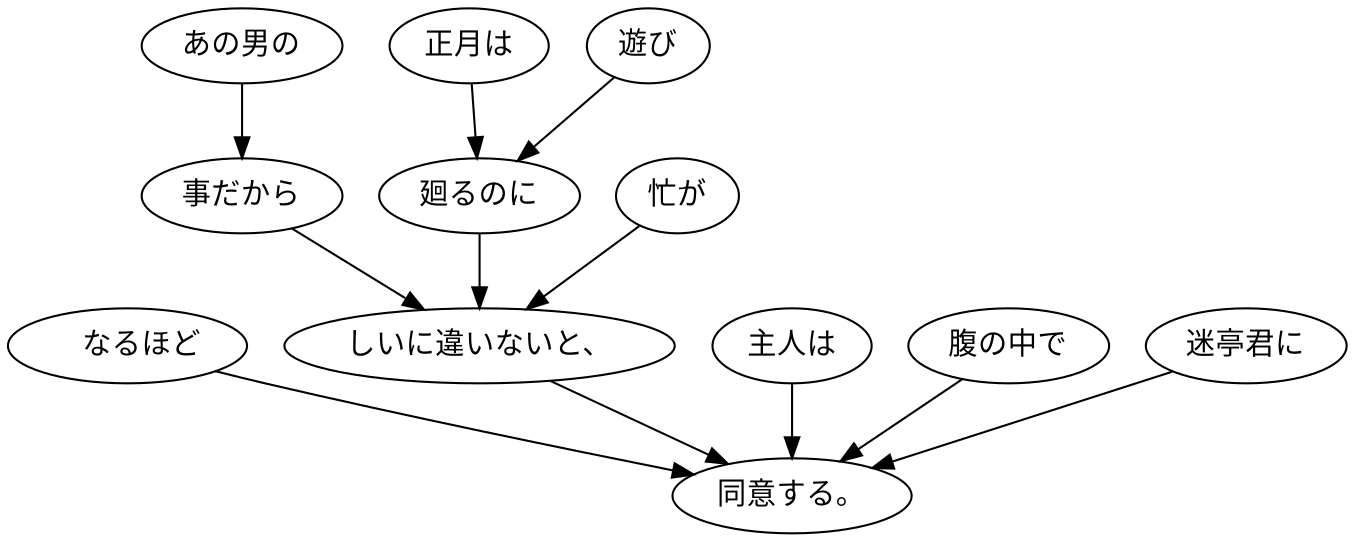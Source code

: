 digraph graph860 {
	node0 [label="　なるほど"];
	node1 [label="あの男の"];
	node2 [label="事だから"];
	node3 [label="正月は"];
	node4 [label="遊び"];
	node5 [label="廻るのに"];
	node6 [label="忙が"];
	node7 [label="しいに違いないと、"];
	node8 [label="主人は"];
	node9 [label="腹の中で"];
	node10 [label="迷亭君に"];
	node11 [label="同意する。"];
	node0 -> node11;
	node1 -> node2;
	node2 -> node7;
	node3 -> node5;
	node4 -> node5;
	node5 -> node7;
	node6 -> node7;
	node7 -> node11;
	node8 -> node11;
	node9 -> node11;
	node10 -> node11;
}
